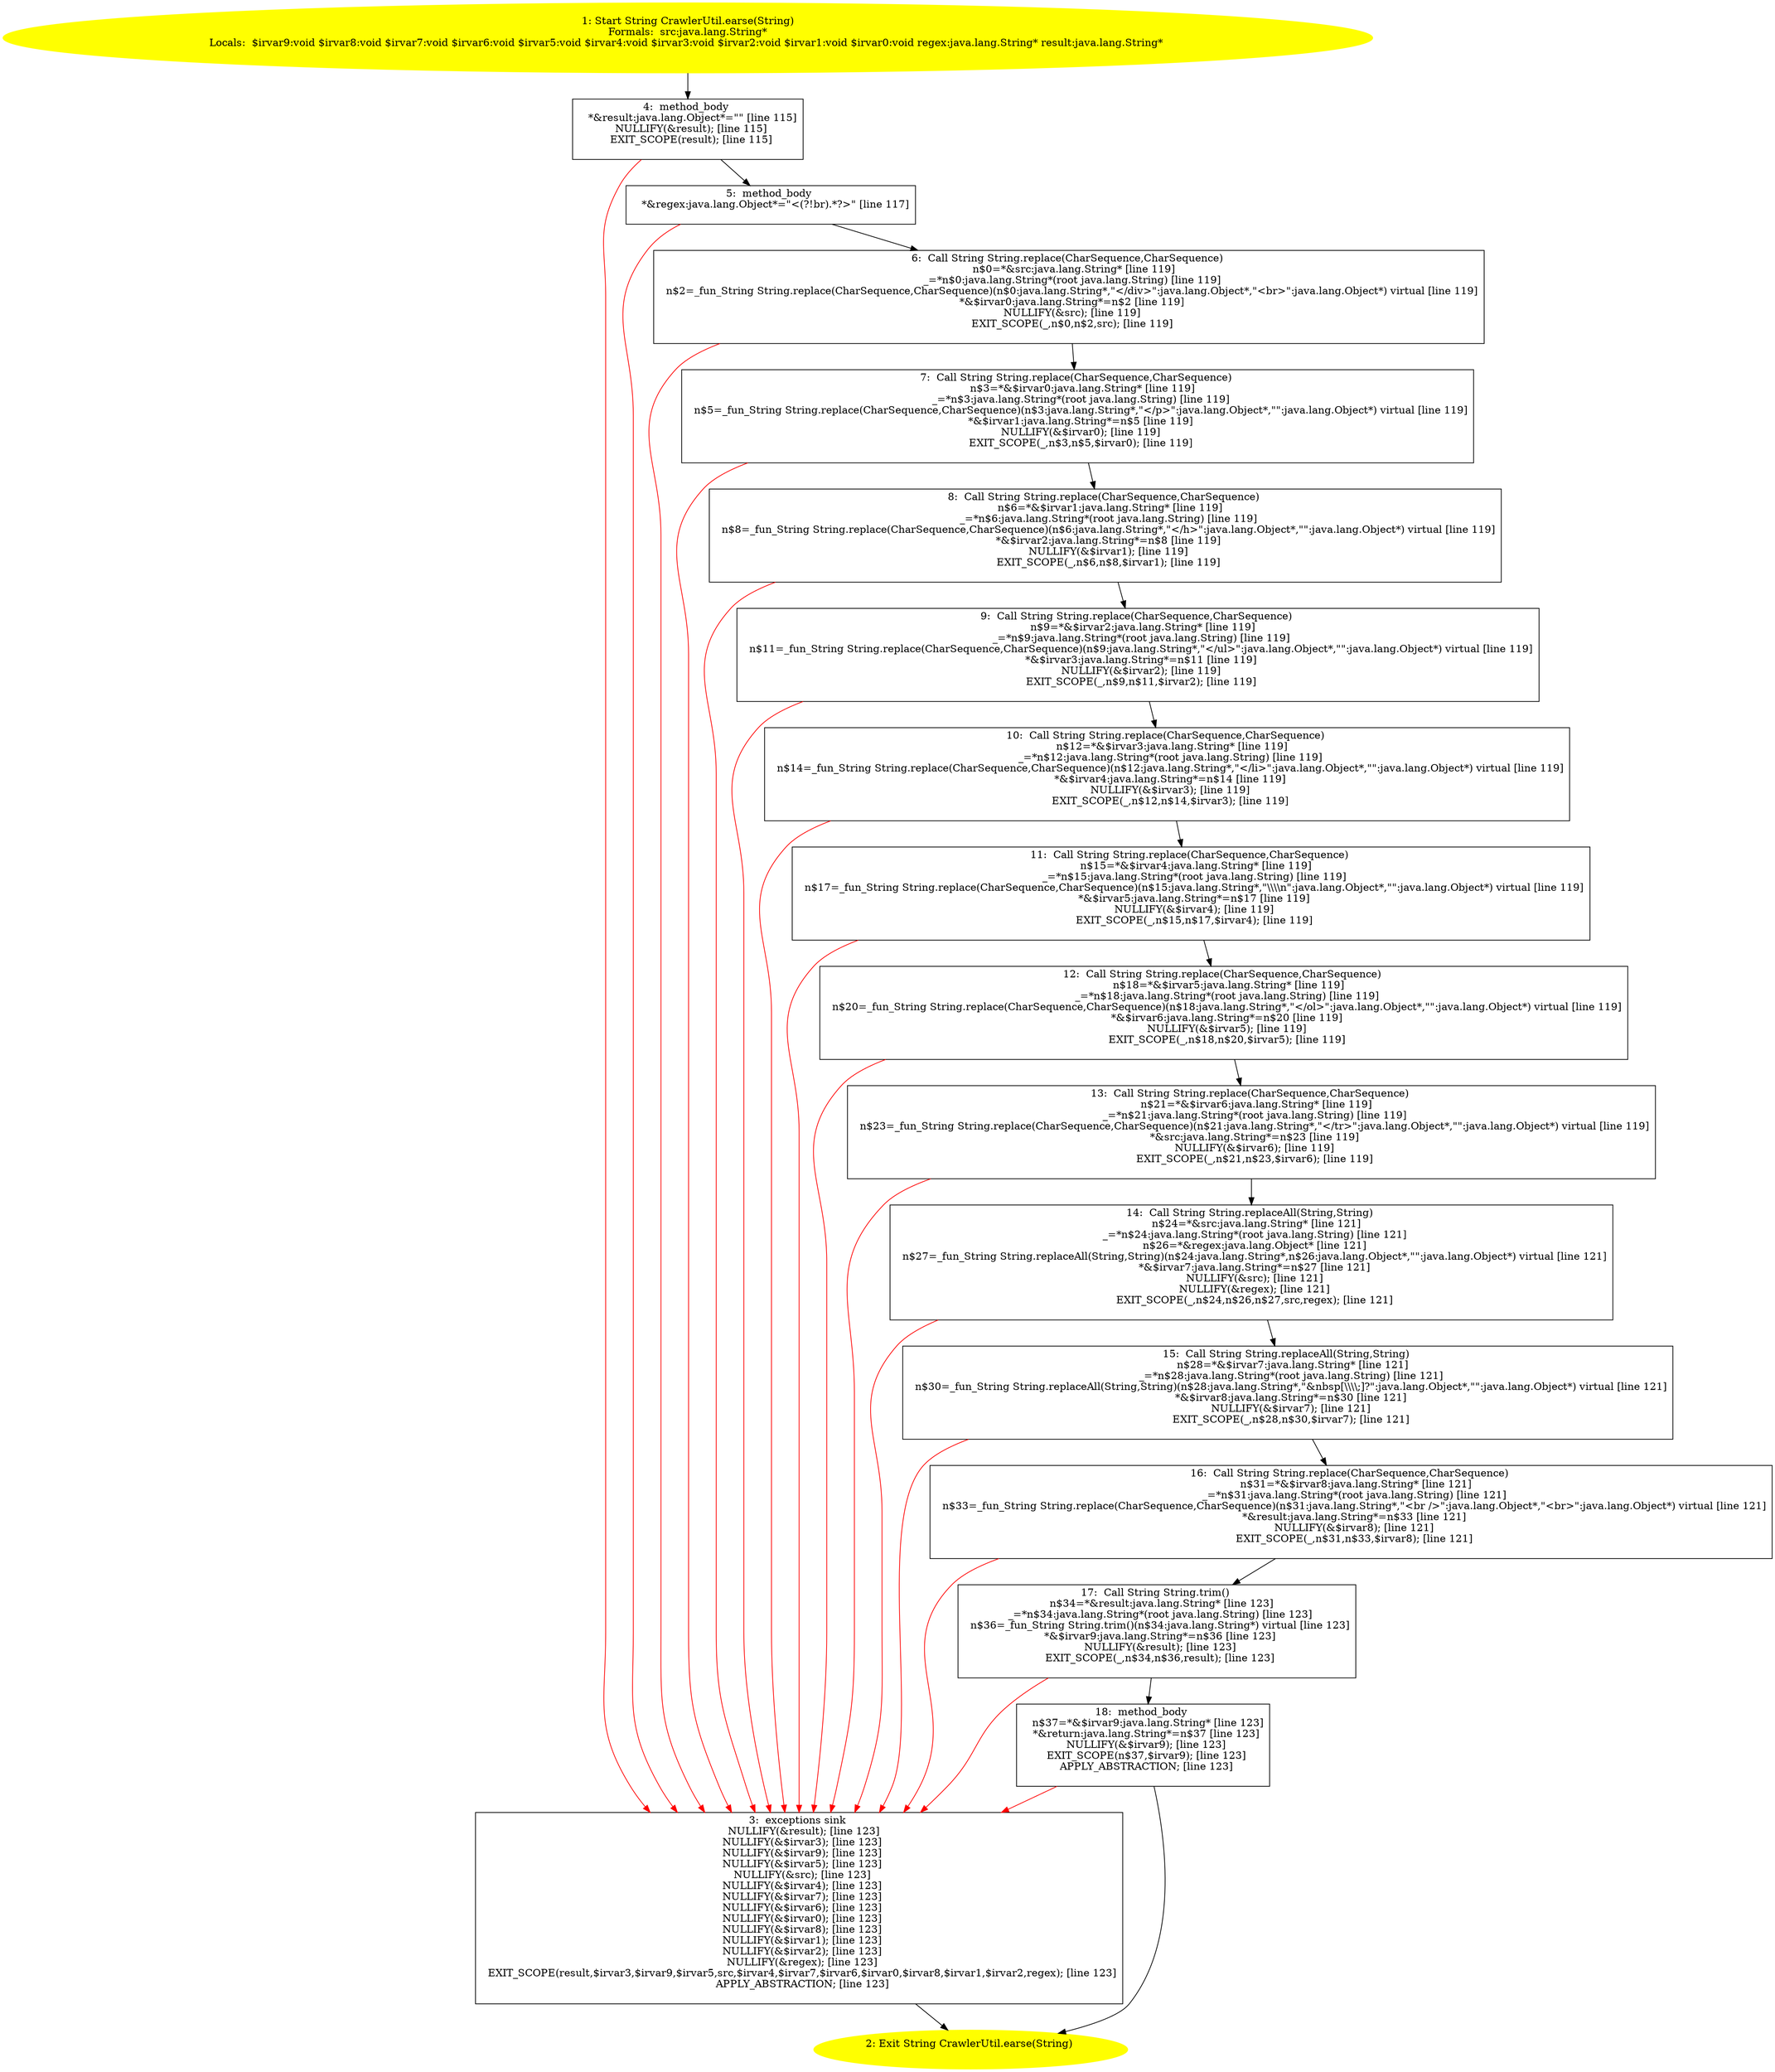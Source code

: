 /* @generated */
digraph cfg {
"com.dulishuo.util.CrawlerUtil.earse(java.lang.String):java.lang.String.9d436a9a4b6ff0b8aae595b1e011a324_1" [label="1: Start String CrawlerUtil.earse(String)\nFormals:  src:java.lang.String*\nLocals:  $irvar9:void $irvar8:void $irvar7:void $irvar6:void $irvar5:void $irvar4:void $irvar3:void $irvar2:void $irvar1:void $irvar0:void regex:java.lang.String* result:java.lang.String* \n  " color=yellow style=filled]
	

	 "com.dulishuo.util.CrawlerUtil.earse(java.lang.String):java.lang.String.9d436a9a4b6ff0b8aae595b1e011a324_1" -> "com.dulishuo.util.CrawlerUtil.earse(java.lang.String):java.lang.String.9d436a9a4b6ff0b8aae595b1e011a324_4" ;
"com.dulishuo.util.CrawlerUtil.earse(java.lang.String):java.lang.String.9d436a9a4b6ff0b8aae595b1e011a324_2" [label="2: Exit String CrawlerUtil.earse(String) \n  " color=yellow style=filled]
	

"com.dulishuo.util.CrawlerUtil.earse(java.lang.String):java.lang.String.9d436a9a4b6ff0b8aae595b1e011a324_3" [label="3:  exceptions sink \n   NULLIFY(&result); [line 123]\n  NULLIFY(&$irvar3); [line 123]\n  NULLIFY(&$irvar9); [line 123]\n  NULLIFY(&$irvar5); [line 123]\n  NULLIFY(&src); [line 123]\n  NULLIFY(&$irvar4); [line 123]\n  NULLIFY(&$irvar7); [line 123]\n  NULLIFY(&$irvar6); [line 123]\n  NULLIFY(&$irvar0); [line 123]\n  NULLIFY(&$irvar8); [line 123]\n  NULLIFY(&$irvar1); [line 123]\n  NULLIFY(&$irvar2); [line 123]\n  NULLIFY(&regex); [line 123]\n  EXIT_SCOPE(result,$irvar3,$irvar9,$irvar5,src,$irvar4,$irvar7,$irvar6,$irvar0,$irvar8,$irvar1,$irvar2,regex); [line 123]\n  APPLY_ABSTRACTION; [line 123]\n " shape="box"]
	

	 "com.dulishuo.util.CrawlerUtil.earse(java.lang.String):java.lang.String.9d436a9a4b6ff0b8aae595b1e011a324_3" -> "com.dulishuo.util.CrawlerUtil.earse(java.lang.String):java.lang.String.9d436a9a4b6ff0b8aae595b1e011a324_2" ;
"com.dulishuo.util.CrawlerUtil.earse(java.lang.String):java.lang.String.9d436a9a4b6ff0b8aae595b1e011a324_4" [label="4:  method_body \n   *&result:java.lang.Object*=\"\" [line 115]\n  NULLIFY(&result); [line 115]\n  EXIT_SCOPE(result); [line 115]\n " shape="box"]
	

	 "com.dulishuo.util.CrawlerUtil.earse(java.lang.String):java.lang.String.9d436a9a4b6ff0b8aae595b1e011a324_4" -> "com.dulishuo.util.CrawlerUtil.earse(java.lang.String):java.lang.String.9d436a9a4b6ff0b8aae595b1e011a324_5" ;
	 "com.dulishuo.util.CrawlerUtil.earse(java.lang.String):java.lang.String.9d436a9a4b6ff0b8aae595b1e011a324_4" -> "com.dulishuo.util.CrawlerUtil.earse(java.lang.String):java.lang.String.9d436a9a4b6ff0b8aae595b1e011a324_3" [color="red" ];
"com.dulishuo.util.CrawlerUtil.earse(java.lang.String):java.lang.String.9d436a9a4b6ff0b8aae595b1e011a324_5" [label="5:  method_body \n   *&regex:java.lang.Object*=\"<(?!br).*?>\" [line 117]\n " shape="box"]
	

	 "com.dulishuo.util.CrawlerUtil.earse(java.lang.String):java.lang.String.9d436a9a4b6ff0b8aae595b1e011a324_5" -> "com.dulishuo.util.CrawlerUtil.earse(java.lang.String):java.lang.String.9d436a9a4b6ff0b8aae595b1e011a324_6" ;
	 "com.dulishuo.util.CrawlerUtil.earse(java.lang.String):java.lang.String.9d436a9a4b6ff0b8aae595b1e011a324_5" -> "com.dulishuo.util.CrawlerUtil.earse(java.lang.String):java.lang.String.9d436a9a4b6ff0b8aae595b1e011a324_3" [color="red" ];
"com.dulishuo.util.CrawlerUtil.earse(java.lang.String):java.lang.String.9d436a9a4b6ff0b8aae595b1e011a324_6" [label="6:  Call String String.replace(CharSequence,CharSequence) \n   n$0=*&src:java.lang.String* [line 119]\n  _=*n$0:java.lang.String*(root java.lang.String) [line 119]\n  n$2=_fun_String String.replace(CharSequence,CharSequence)(n$0:java.lang.String*,\"</div>\":java.lang.Object*,\"<br>\":java.lang.Object*) virtual [line 119]\n  *&$irvar0:java.lang.String*=n$2 [line 119]\n  NULLIFY(&src); [line 119]\n  EXIT_SCOPE(_,n$0,n$2,src); [line 119]\n " shape="box"]
	

	 "com.dulishuo.util.CrawlerUtil.earse(java.lang.String):java.lang.String.9d436a9a4b6ff0b8aae595b1e011a324_6" -> "com.dulishuo.util.CrawlerUtil.earse(java.lang.String):java.lang.String.9d436a9a4b6ff0b8aae595b1e011a324_7" ;
	 "com.dulishuo.util.CrawlerUtil.earse(java.lang.String):java.lang.String.9d436a9a4b6ff0b8aae595b1e011a324_6" -> "com.dulishuo.util.CrawlerUtil.earse(java.lang.String):java.lang.String.9d436a9a4b6ff0b8aae595b1e011a324_3" [color="red" ];
"com.dulishuo.util.CrawlerUtil.earse(java.lang.String):java.lang.String.9d436a9a4b6ff0b8aae595b1e011a324_7" [label="7:  Call String String.replace(CharSequence,CharSequence) \n   n$3=*&$irvar0:java.lang.String* [line 119]\n  _=*n$3:java.lang.String*(root java.lang.String) [line 119]\n  n$5=_fun_String String.replace(CharSequence,CharSequence)(n$3:java.lang.String*,\"</p>\":java.lang.Object*,\"\":java.lang.Object*) virtual [line 119]\n  *&$irvar1:java.lang.String*=n$5 [line 119]\n  NULLIFY(&$irvar0); [line 119]\n  EXIT_SCOPE(_,n$3,n$5,$irvar0); [line 119]\n " shape="box"]
	

	 "com.dulishuo.util.CrawlerUtil.earse(java.lang.String):java.lang.String.9d436a9a4b6ff0b8aae595b1e011a324_7" -> "com.dulishuo.util.CrawlerUtil.earse(java.lang.String):java.lang.String.9d436a9a4b6ff0b8aae595b1e011a324_8" ;
	 "com.dulishuo.util.CrawlerUtil.earse(java.lang.String):java.lang.String.9d436a9a4b6ff0b8aae595b1e011a324_7" -> "com.dulishuo.util.CrawlerUtil.earse(java.lang.String):java.lang.String.9d436a9a4b6ff0b8aae595b1e011a324_3" [color="red" ];
"com.dulishuo.util.CrawlerUtil.earse(java.lang.String):java.lang.String.9d436a9a4b6ff0b8aae595b1e011a324_8" [label="8:  Call String String.replace(CharSequence,CharSequence) \n   n$6=*&$irvar1:java.lang.String* [line 119]\n  _=*n$6:java.lang.String*(root java.lang.String) [line 119]\n  n$8=_fun_String String.replace(CharSequence,CharSequence)(n$6:java.lang.String*,\"</h>\":java.lang.Object*,\"\":java.lang.Object*) virtual [line 119]\n  *&$irvar2:java.lang.String*=n$8 [line 119]\n  NULLIFY(&$irvar1); [line 119]\n  EXIT_SCOPE(_,n$6,n$8,$irvar1); [line 119]\n " shape="box"]
	

	 "com.dulishuo.util.CrawlerUtil.earse(java.lang.String):java.lang.String.9d436a9a4b6ff0b8aae595b1e011a324_8" -> "com.dulishuo.util.CrawlerUtil.earse(java.lang.String):java.lang.String.9d436a9a4b6ff0b8aae595b1e011a324_9" ;
	 "com.dulishuo.util.CrawlerUtil.earse(java.lang.String):java.lang.String.9d436a9a4b6ff0b8aae595b1e011a324_8" -> "com.dulishuo.util.CrawlerUtil.earse(java.lang.String):java.lang.String.9d436a9a4b6ff0b8aae595b1e011a324_3" [color="red" ];
"com.dulishuo.util.CrawlerUtil.earse(java.lang.String):java.lang.String.9d436a9a4b6ff0b8aae595b1e011a324_9" [label="9:  Call String String.replace(CharSequence,CharSequence) \n   n$9=*&$irvar2:java.lang.String* [line 119]\n  _=*n$9:java.lang.String*(root java.lang.String) [line 119]\n  n$11=_fun_String String.replace(CharSequence,CharSequence)(n$9:java.lang.String*,\"</ul>\":java.lang.Object*,\"\":java.lang.Object*) virtual [line 119]\n  *&$irvar3:java.lang.String*=n$11 [line 119]\n  NULLIFY(&$irvar2); [line 119]\n  EXIT_SCOPE(_,n$9,n$11,$irvar2); [line 119]\n " shape="box"]
	

	 "com.dulishuo.util.CrawlerUtil.earse(java.lang.String):java.lang.String.9d436a9a4b6ff0b8aae595b1e011a324_9" -> "com.dulishuo.util.CrawlerUtil.earse(java.lang.String):java.lang.String.9d436a9a4b6ff0b8aae595b1e011a324_10" ;
	 "com.dulishuo.util.CrawlerUtil.earse(java.lang.String):java.lang.String.9d436a9a4b6ff0b8aae595b1e011a324_9" -> "com.dulishuo.util.CrawlerUtil.earse(java.lang.String):java.lang.String.9d436a9a4b6ff0b8aae595b1e011a324_3" [color="red" ];
"com.dulishuo.util.CrawlerUtil.earse(java.lang.String):java.lang.String.9d436a9a4b6ff0b8aae595b1e011a324_10" [label="10:  Call String String.replace(CharSequence,CharSequence) \n   n$12=*&$irvar3:java.lang.String* [line 119]\n  _=*n$12:java.lang.String*(root java.lang.String) [line 119]\n  n$14=_fun_String String.replace(CharSequence,CharSequence)(n$12:java.lang.String*,\"</li>\":java.lang.Object*,\"\":java.lang.Object*) virtual [line 119]\n  *&$irvar4:java.lang.String*=n$14 [line 119]\n  NULLIFY(&$irvar3); [line 119]\n  EXIT_SCOPE(_,n$12,n$14,$irvar3); [line 119]\n " shape="box"]
	

	 "com.dulishuo.util.CrawlerUtil.earse(java.lang.String):java.lang.String.9d436a9a4b6ff0b8aae595b1e011a324_10" -> "com.dulishuo.util.CrawlerUtil.earse(java.lang.String):java.lang.String.9d436a9a4b6ff0b8aae595b1e011a324_11" ;
	 "com.dulishuo.util.CrawlerUtil.earse(java.lang.String):java.lang.String.9d436a9a4b6ff0b8aae595b1e011a324_10" -> "com.dulishuo.util.CrawlerUtil.earse(java.lang.String):java.lang.String.9d436a9a4b6ff0b8aae595b1e011a324_3" [color="red" ];
"com.dulishuo.util.CrawlerUtil.earse(java.lang.String):java.lang.String.9d436a9a4b6ff0b8aae595b1e011a324_11" [label="11:  Call String String.replace(CharSequence,CharSequence) \n   n$15=*&$irvar4:java.lang.String* [line 119]\n  _=*n$15:java.lang.String*(root java.lang.String) [line 119]\n  n$17=_fun_String String.replace(CharSequence,CharSequence)(n$15:java.lang.String*,\"\\\\\\\\n\":java.lang.Object*,\"\":java.lang.Object*) virtual [line 119]\n  *&$irvar5:java.lang.String*=n$17 [line 119]\n  NULLIFY(&$irvar4); [line 119]\n  EXIT_SCOPE(_,n$15,n$17,$irvar4); [line 119]\n " shape="box"]
	

	 "com.dulishuo.util.CrawlerUtil.earse(java.lang.String):java.lang.String.9d436a9a4b6ff0b8aae595b1e011a324_11" -> "com.dulishuo.util.CrawlerUtil.earse(java.lang.String):java.lang.String.9d436a9a4b6ff0b8aae595b1e011a324_12" ;
	 "com.dulishuo.util.CrawlerUtil.earse(java.lang.String):java.lang.String.9d436a9a4b6ff0b8aae595b1e011a324_11" -> "com.dulishuo.util.CrawlerUtil.earse(java.lang.String):java.lang.String.9d436a9a4b6ff0b8aae595b1e011a324_3" [color="red" ];
"com.dulishuo.util.CrawlerUtil.earse(java.lang.String):java.lang.String.9d436a9a4b6ff0b8aae595b1e011a324_12" [label="12:  Call String String.replace(CharSequence,CharSequence) \n   n$18=*&$irvar5:java.lang.String* [line 119]\n  _=*n$18:java.lang.String*(root java.lang.String) [line 119]\n  n$20=_fun_String String.replace(CharSequence,CharSequence)(n$18:java.lang.String*,\"</ol>\":java.lang.Object*,\"\":java.lang.Object*) virtual [line 119]\n  *&$irvar6:java.lang.String*=n$20 [line 119]\n  NULLIFY(&$irvar5); [line 119]\n  EXIT_SCOPE(_,n$18,n$20,$irvar5); [line 119]\n " shape="box"]
	

	 "com.dulishuo.util.CrawlerUtil.earse(java.lang.String):java.lang.String.9d436a9a4b6ff0b8aae595b1e011a324_12" -> "com.dulishuo.util.CrawlerUtil.earse(java.lang.String):java.lang.String.9d436a9a4b6ff0b8aae595b1e011a324_13" ;
	 "com.dulishuo.util.CrawlerUtil.earse(java.lang.String):java.lang.String.9d436a9a4b6ff0b8aae595b1e011a324_12" -> "com.dulishuo.util.CrawlerUtil.earse(java.lang.String):java.lang.String.9d436a9a4b6ff0b8aae595b1e011a324_3" [color="red" ];
"com.dulishuo.util.CrawlerUtil.earse(java.lang.String):java.lang.String.9d436a9a4b6ff0b8aae595b1e011a324_13" [label="13:  Call String String.replace(CharSequence,CharSequence) \n   n$21=*&$irvar6:java.lang.String* [line 119]\n  _=*n$21:java.lang.String*(root java.lang.String) [line 119]\n  n$23=_fun_String String.replace(CharSequence,CharSequence)(n$21:java.lang.String*,\"</tr>\":java.lang.Object*,\"\":java.lang.Object*) virtual [line 119]\n  *&src:java.lang.String*=n$23 [line 119]\n  NULLIFY(&$irvar6); [line 119]\n  EXIT_SCOPE(_,n$21,n$23,$irvar6); [line 119]\n " shape="box"]
	

	 "com.dulishuo.util.CrawlerUtil.earse(java.lang.String):java.lang.String.9d436a9a4b6ff0b8aae595b1e011a324_13" -> "com.dulishuo.util.CrawlerUtil.earse(java.lang.String):java.lang.String.9d436a9a4b6ff0b8aae595b1e011a324_14" ;
	 "com.dulishuo.util.CrawlerUtil.earse(java.lang.String):java.lang.String.9d436a9a4b6ff0b8aae595b1e011a324_13" -> "com.dulishuo.util.CrawlerUtil.earse(java.lang.String):java.lang.String.9d436a9a4b6ff0b8aae595b1e011a324_3" [color="red" ];
"com.dulishuo.util.CrawlerUtil.earse(java.lang.String):java.lang.String.9d436a9a4b6ff0b8aae595b1e011a324_14" [label="14:  Call String String.replaceAll(String,String) \n   n$24=*&src:java.lang.String* [line 121]\n  _=*n$24:java.lang.String*(root java.lang.String) [line 121]\n  n$26=*&regex:java.lang.Object* [line 121]\n  n$27=_fun_String String.replaceAll(String,String)(n$24:java.lang.String*,n$26:java.lang.Object*,\"\":java.lang.Object*) virtual [line 121]\n  *&$irvar7:java.lang.String*=n$27 [line 121]\n  NULLIFY(&src); [line 121]\n  NULLIFY(&regex); [line 121]\n  EXIT_SCOPE(_,n$24,n$26,n$27,src,regex); [line 121]\n " shape="box"]
	

	 "com.dulishuo.util.CrawlerUtil.earse(java.lang.String):java.lang.String.9d436a9a4b6ff0b8aae595b1e011a324_14" -> "com.dulishuo.util.CrawlerUtil.earse(java.lang.String):java.lang.String.9d436a9a4b6ff0b8aae595b1e011a324_15" ;
	 "com.dulishuo.util.CrawlerUtil.earse(java.lang.String):java.lang.String.9d436a9a4b6ff0b8aae595b1e011a324_14" -> "com.dulishuo.util.CrawlerUtil.earse(java.lang.String):java.lang.String.9d436a9a4b6ff0b8aae595b1e011a324_3" [color="red" ];
"com.dulishuo.util.CrawlerUtil.earse(java.lang.String):java.lang.String.9d436a9a4b6ff0b8aae595b1e011a324_15" [label="15:  Call String String.replaceAll(String,String) \n   n$28=*&$irvar7:java.lang.String* [line 121]\n  _=*n$28:java.lang.String*(root java.lang.String) [line 121]\n  n$30=_fun_String String.replaceAll(String,String)(n$28:java.lang.String*,\"&nbsp[\\\\\\\\;]?\":java.lang.Object*,\"\":java.lang.Object*) virtual [line 121]\n  *&$irvar8:java.lang.String*=n$30 [line 121]\n  NULLIFY(&$irvar7); [line 121]\n  EXIT_SCOPE(_,n$28,n$30,$irvar7); [line 121]\n " shape="box"]
	

	 "com.dulishuo.util.CrawlerUtil.earse(java.lang.String):java.lang.String.9d436a9a4b6ff0b8aae595b1e011a324_15" -> "com.dulishuo.util.CrawlerUtil.earse(java.lang.String):java.lang.String.9d436a9a4b6ff0b8aae595b1e011a324_16" ;
	 "com.dulishuo.util.CrawlerUtil.earse(java.lang.String):java.lang.String.9d436a9a4b6ff0b8aae595b1e011a324_15" -> "com.dulishuo.util.CrawlerUtil.earse(java.lang.String):java.lang.String.9d436a9a4b6ff0b8aae595b1e011a324_3" [color="red" ];
"com.dulishuo.util.CrawlerUtil.earse(java.lang.String):java.lang.String.9d436a9a4b6ff0b8aae595b1e011a324_16" [label="16:  Call String String.replace(CharSequence,CharSequence) \n   n$31=*&$irvar8:java.lang.String* [line 121]\n  _=*n$31:java.lang.String*(root java.lang.String) [line 121]\n  n$33=_fun_String String.replace(CharSequence,CharSequence)(n$31:java.lang.String*,\"<br />\":java.lang.Object*,\"<br>\":java.lang.Object*) virtual [line 121]\n  *&result:java.lang.String*=n$33 [line 121]\n  NULLIFY(&$irvar8); [line 121]\n  EXIT_SCOPE(_,n$31,n$33,$irvar8); [line 121]\n " shape="box"]
	

	 "com.dulishuo.util.CrawlerUtil.earse(java.lang.String):java.lang.String.9d436a9a4b6ff0b8aae595b1e011a324_16" -> "com.dulishuo.util.CrawlerUtil.earse(java.lang.String):java.lang.String.9d436a9a4b6ff0b8aae595b1e011a324_17" ;
	 "com.dulishuo.util.CrawlerUtil.earse(java.lang.String):java.lang.String.9d436a9a4b6ff0b8aae595b1e011a324_16" -> "com.dulishuo.util.CrawlerUtil.earse(java.lang.String):java.lang.String.9d436a9a4b6ff0b8aae595b1e011a324_3" [color="red" ];
"com.dulishuo.util.CrawlerUtil.earse(java.lang.String):java.lang.String.9d436a9a4b6ff0b8aae595b1e011a324_17" [label="17:  Call String String.trim() \n   n$34=*&result:java.lang.String* [line 123]\n  _=*n$34:java.lang.String*(root java.lang.String) [line 123]\n  n$36=_fun_String String.trim()(n$34:java.lang.String*) virtual [line 123]\n  *&$irvar9:java.lang.String*=n$36 [line 123]\n  NULLIFY(&result); [line 123]\n  EXIT_SCOPE(_,n$34,n$36,result); [line 123]\n " shape="box"]
	

	 "com.dulishuo.util.CrawlerUtil.earse(java.lang.String):java.lang.String.9d436a9a4b6ff0b8aae595b1e011a324_17" -> "com.dulishuo.util.CrawlerUtil.earse(java.lang.String):java.lang.String.9d436a9a4b6ff0b8aae595b1e011a324_18" ;
	 "com.dulishuo.util.CrawlerUtil.earse(java.lang.String):java.lang.String.9d436a9a4b6ff0b8aae595b1e011a324_17" -> "com.dulishuo.util.CrawlerUtil.earse(java.lang.String):java.lang.String.9d436a9a4b6ff0b8aae595b1e011a324_3" [color="red" ];
"com.dulishuo.util.CrawlerUtil.earse(java.lang.String):java.lang.String.9d436a9a4b6ff0b8aae595b1e011a324_18" [label="18:  method_body \n   n$37=*&$irvar9:java.lang.String* [line 123]\n  *&return:java.lang.String*=n$37 [line 123]\n  NULLIFY(&$irvar9); [line 123]\n  EXIT_SCOPE(n$37,$irvar9); [line 123]\n  APPLY_ABSTRACTION; [line 123]\n " shape="box"]
	

	 "com.dulishuo.util.CrawlerUtil.earse(java.lang.String):java.lang.String.9d436a9a4b6ff0b8aae595b1e011a324_18" -> "com.dulishuo.util.CrawlerUtil.earse(java.lang.String):java.lang.String.9d436a9a4b6ff0b8aae595b1e011a324_2" ;
	 "com.dulishuo.util.CrawlerUtil.earse(java.lang.String):java.lang.String.9d436a9a4b6ff0b8aae595b1e011a324_18" -> "com.dulishuo.util.CrawlerUtil.earse(java.lang.String):java.lang.String.9d436a9a4b6ff0b8aae595b1e011a324_3" [color="red" ];
}

